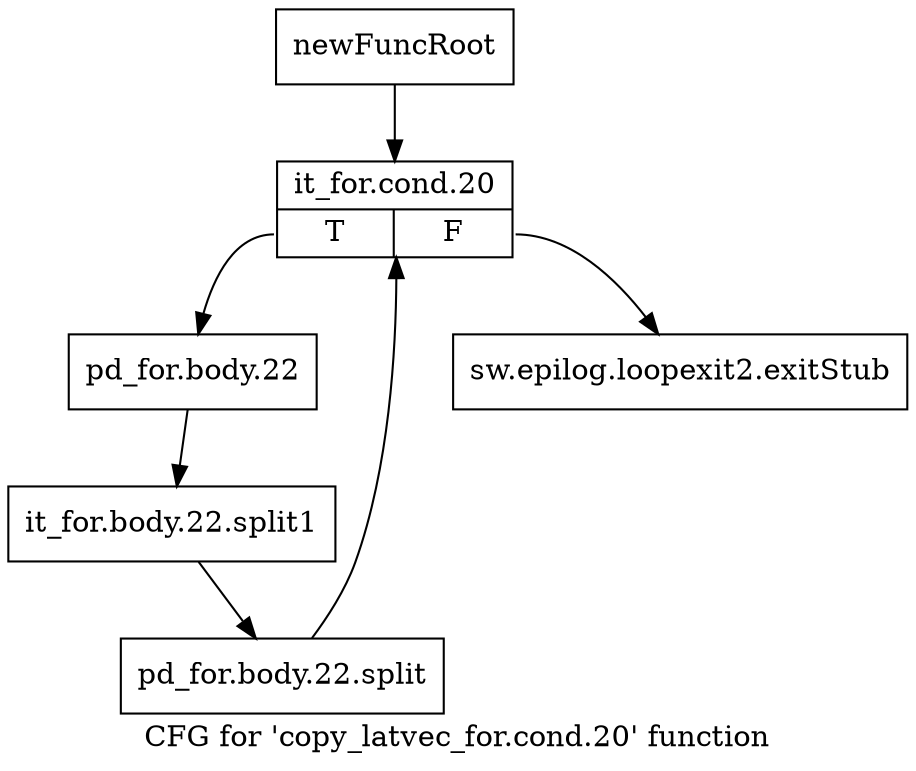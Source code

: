 digraph "CFG for 'copy_latvec_for.cond.20' function" {
	label="CFG for 'copy_latvec_for.cond.20' function";

	Node0x1b236f0 [shape=record,label="{newFuncRoot}"];
	Node0x1b236f0 -> Node0x1b23790;
	Node0x1b23740 [shape=record,label="{sw.epilog.loopexit2.exitStub}"];
	Node0x1b23790 [shape=record,label="{it_for.cond.20|{<s0>T|<s1>F}}"];
	Node0x1b23790:s0 -> Node0x1b237e0;
	Node0x1b23790:s1 -> Node0x1b23740;
	Node0x1b237e0 [shape=record,label="{pd_for.body.22}"];
	Node0x1b237e0 -> Node0x1c54830;
	Node0x1c54830 [shape=record,label="{it_for.body.22.split1}"];
	Node0x1c54830 -> Node0x1cae7b0;
	Node0x1cae7b0 [shape=record,label="{pd_for.body.22.split}"];
	Node0x1cae7b0 -> Node0x1b23790;
}
